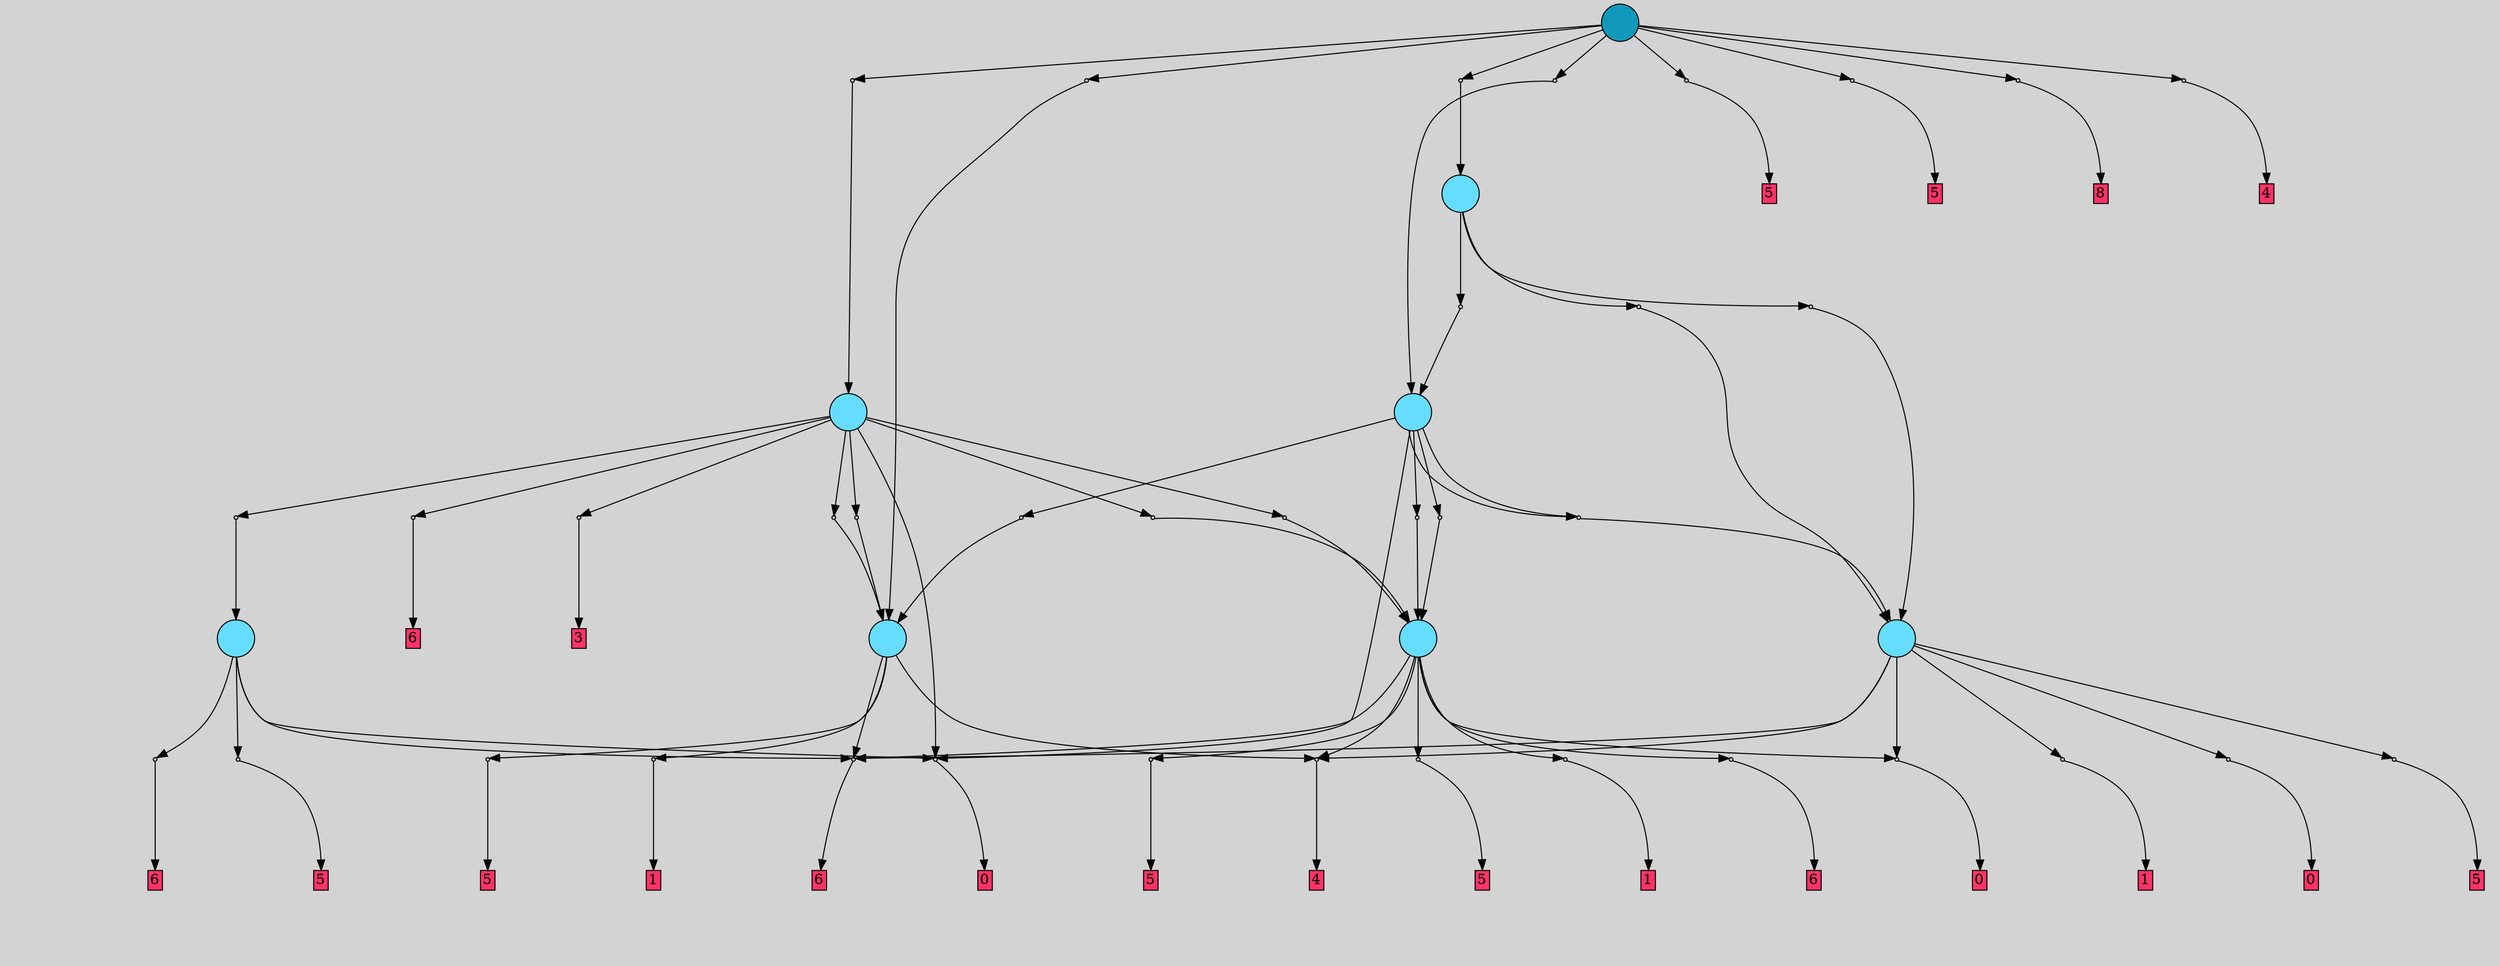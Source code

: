 // File exported with GEGELATI v1.3.1
// On the 2024-07-08 18:40:20
// With the MARL::MarlTPGGraphDotExporter
digraph{
	graph[pad = "0.212, 0.055" bgcolor = lightgray]
	node[shape=circle style = filled label = ""]
		T20 [fillcolor="#66ddff"]
		T26 [fillcolor="#66ddff"]
		T28 [fillcolor="#66ddff"]
		T35 [fillcolor="#66ddff"]
		T69 [fillcolor="#66ddff"]
		T88 [fillcolor="#66ddff"]
		T111 [fillcolor="#66ddff"]
		T179 [fillcolor="#1199bb"]
		P4862 [fillcolor="#cccccc" shape=point] //
		I4862 [shape=box style=invis label="7|0&2|1#0|4&#92;n1|3&4|4#0|2&#92;n"]
		P4862 -> I4862[style=invis]
		A2778 [fillcolor="#ff3366" shape=box margin=0.03 width=0 height=0 label="5"]
		T20 -> P4862 -> A2778
		P4863 [fillcolor="#cccccc" shape=point] //
		I4863 [shape=box style=invis label="1|0&0|5#2|2&#92;n7|5&2|0#0|6&#92;n7|2&2|3#3|2&#92;n3|4&1|1#0|7&#92;n0|5&3|0#2|5&#92;n"]
		P4863 -> I4863[style=invis]
		A2779 [fillcolor="#ff3366" shape=box margin=0.03 width=0 height=0 label="6"]
		T20 -> P4863 -> A2779
		P4864 [fillcolor="#cccccc" shape=point] //
		I4864 [shape=box style=invis label="8|6&2|6#3|3&#92;n1|0&0|5#2|2&#92;n7|5&2|0#0|6&#92;n0|5&3|0#2|5&#92;n3|4&1|1#0|7&#92;n"]
		P4864 -> I4864[style=invis]
		A2780 [fillcolor="#ff3366" shape=box margin=0.03 width=0 height=0 label="6"]
		T20 -> P4864 -> A2780
		P4865 [fillcolor="#cccccc" shape=point] //
		I4865 [shape=box style=invis label="5|6&3|3#4|6&#92;n6|2&0|6#3|1&#92;n0|0&3|7#1|1&#92;n"]
		P4865 -> I4865[style=invis]
		A2781 [fillcolor="#ff3366" shape=box margin=0.03 width=0 height=0 label="0"]
		T20 -> P4865 -> A2781
		P4866 [fillcolor="#cccccc" shape=point] //
		I4866 [shape=box style=invis label="3|3&2|7#1|4&#92;n5|3&1|3#4|1&#92;n1|6&4|4#4|6&#92;n2|5&3|0#2|4&#92;n5|3&3|0#4|7&#92;n"]
		P4866 -> I4866[style=invis]
		A2782 [fillcolor="#ff3366" shape=box margin=0.03 width=0 height=0 label="4"]
		T26 -> P4866 -> A2782
		P4867 [fillcolor="#cccccc" shape=point] //
		I4867 [shape=box style=invis label="3|0&2|7#4|4&#92;n2|6&1|3#0|4&#92;n5|6&0|6#2|3&#92;n8|5&1|6#0|2&#92;n"]
		P4867 -> I4867[style=invis]
		A2783 [fillcolor="#ff3366" shape=box margin=0.03 width=0 height=0 label="5"]
		T26 -> P4867 -> A2783
		T26 -> P4864
		P4868 [fillcolor="#cccccc" shape=point] //
		I4868 [shape=box style=invis label="5|4&2|3#4|0&#92;n6|4&3|7#3|3&#92;n7|3&3|6#2|3&#92;n7|3&1|0#3|0&#92;n1|5&2|3#4|5&#92;n5|3&3|1#4|7&#92;n1|6&0|0#4|5&#92;n"]
		P4868 -> I4868[style=invis]
		A2784 [fillcolor="#ff3366" shape=box margin=0.03 width=0 height=0 label="1"]
		T26 -> P4868 -> A2784
		P4869 [fillcolor="#cccccc" shape=point] //
		I4869 [shape=box style=invis label="0|5&4|2#1|6&#92;n1|3&2|4#1|2&#92;n4|7&4|7#1|0&#92;n0|4&3|7#2|7&#92;n7|0&2|2#1|5&#92;n6|5&4|2#1|1&#92;n8|0&3|3#0|1&#92;n3|4&4|3#2|1&#92;n7|3&0|7#4|3&#92;n3|5&3|1#3|5&#92;n"]
		P4869 -> I4869[style=invis]
		A2785 [fillcolor="#ff3366" shape=box margin=0.03 width=0 height=0 label="0"]
		T28 -> P4869 -> A2785
		P4870 [fillcolor="#cccccc" shape=point] //
		I4870 [shape=box style=invis label="1|0&2|7#2|5&#92;n0|3&4|4#1|0&#92;n1|3&0|0#4|5&#92;n3|5&3|5#2|0&#92;n"]
		P4870 -> I4870[style=invis]
		A2786 [fillcolor="#ff3366" shape=box margin=0.03 width=0 height=0 label="1"]
		T28 -> P4870 -> A2786
		P4871 [fillcolor="#cccccc" shape=point] //
		I4871 [shape=box style=invis label="8|0&3|3#0|1&#92;n1|3&2|4#1|2&#92;n4|7&4|7#1|0&#92;n0|4&3|7#2|7&#92;n7|0&2|2#1|5&#92;n1|5&4|2#1|1&#92;n0|5&4|2#1|6&#92;n3|4&4|3#2|1&#92;n7|3&0|7#4|3&#92;n3|5&3|1#3|5&#92;n"]
		P4871 -> I4871[style=invis]
		A2787 [fillcolor="#ff3366" shape=box margin=0.03 width=0 height=0 label="0"]
		T28 -> P4871 -> A2787
		T28 -> P4864
		P4872 [fillcolor="#cccccc" shape=point] //
		I4872 [shape=box style=invis label="4|0&2|7#2|7&#92;n5|4&1|0#3|2&#92;n4|6&4|7#3|7&#92;n1|5&2|5#2|3&#92;n7|3&0|5#1|0&#92;n"]
		P4872 -> I4872[style=invis]
		A2788 [fillcolor="#ff3366" shape=box margin=0.03 width=0 height=0 label="5"]
		T28 -> P4872 -> A2788
		T28 -> P4866
		P4873 [fillcolor="#cccccc" shape=point] //
		I4873 [shape=box style=invis label="0|3&4|4#0|2&#92;n7|0&2|1#0|4&#92;n"]
		P4873 -> I4873[style=invis]
		A2789 [fillcolor="#ff3366" shape=box margin=0.03 width=0 height=0 label="5"]
		T35 -> P4873 -> A2789
		T35 -> P4864
		P4874 [fillcolor="#cccccc" shape=point] //
		I4874 [shape=box style=invis label="1|0&2|7#2|5&#92;n3|5&3|5#2|0&#92;n1|1&0|0#4|5&#92;n"]
		P4874 -> I4874[style=invis]
		A2790 [fillcolor="#ff3366" shape=box margin=0.03 width=0 height=0 label="1"]
		T35 -> P4874 -> A2790
		T35 -> P4869
		P4875 [fillcolor="#cccccc" shape=point] //
		I4875 [shape=box style=invis label="7|5&2|0#0|6&#92;n1|0&0|5#2|2&#92;n3|4&1|1#0|7&#92;n0|5&4|0#2|5&#92;n"]
		P4875 -> I4875[style=invis]
		A2791 [fillcolor="#ff3366" shape=box margin=0.03 width=0 height=0 label="6"]
		T35 -> P4875 -> A2791
		T35 -> P4866
		P4876 [fillcolor="#cccccc" shape=point] //
		I4876 [shape=box style=invis label="7|0&2|1#1|4&#92;n0|3&4|4#0|2&#92;n"]
		P4876 -> I4876[style=invis]
		A2792 [fillcolor="#ff3366" shape=box margin=0.03 width=0 height=0 label="5"]
		T35 -> P4876 -> A2792
		P4877 [fillcolor="#cccccc" shape=point] //
		I4877 [shape=box style=invis label="7|2&2|7#2|3&#92;n6|0&3|2#0|3&#92;n"]
		P4877 -> I4877[style=invis]
		T69 -> P4877 -> T35
		P4878 [fillcolor="#cccccc" shape=point] //
		I4878 [shape=box style=invis label="1|5&3|1#4|6&#92;n4|2&0|5#2|5&#92;n2|0&1|0#4|2&#92;n1|5&2|6#3|7&#92;n2|4&4|0#3|6&#92;n3|5&2|3#0|1&#92;n3|7&3|5#0|0&#92;n0|3&3|6#2|3&#92;n5|3&0|3#4|4&#92;n5|3&3|1#4|3&#92;n"]
		P4878 -> I4878[style=invis]
		T69 -> P4878 -> T26
		T69 -> P4865
		P4879 [fillcolor="#cccccc" shape=point] //
		I4879 [shape=box style=invis label="2|2&4|4#1|6&#92;n3|5&1|1#0|7&#92;n7|5&2|0#0|6&#92;n0|6&2|0#2|5&#92;n1|0&0|5#2|7&#92;n8|6&2|6#3|3&#92;n"]
		P4879 -> I4879[style=invis]
		T69 -> P4879 -> T28
		T69 -> P4879
		P4880 [fillcolor="#cccccc" shape=point] //
		I4880 [shape=box style=invis label="6|0&4|4#0|0&#92;n7|3&2|2#2|1&#92;n"]
		P4880 -> I4880[style=invis]
		T69 -> P4880 -> T35
		P4881 [fillcolor="#cccccc" shape=point] //
		I4881 [shape=box style=invis label="7|3&2|2#2|1&#92;n6|0&4|3#0|0&#92;n"]
		P4881 -> I4881[style=invis]
		T88 -> P4881 -> T35
		P4882 [fillcolor="#cccccc" shape=point] //
		I4882 [shape=box style=invis label="8|1&3|1#1|3&#92;n2|5&3|4#4|6&#92;n1|7&4|6#2|5&#92;n5|3&0|3#0|4&#92;n1|3&3|6#3|1&#92;n5|6&1|7#3|2&#92;n7|2&3|6#1|3&#92;n0|0&4|4#4|3&#92;n5|3&3|1#4|1&#92;n3|5&2|6#0|1&#92;n"]
		P4882 -> I4882[style=invis]
		T88 -> P4882 -> T26
		P4883 [fillcolor="#cccccc" shape=point] //
		I4883 [shape=box style=invis label="5|6&3|3#0|6&#92;n0|0&3|4#1|1&#92;n"]
		P4883 -> I4883[style=invis]
		T88 -> P4883 -> T20
		T88 -> P4865
		P4884 [fillcolor="#cccccc" shape=point] //
		I4884 [shape=box style=invis label="1|5&3|1#4|6&#92;n5|3&3|1#4|3&#92;n2|6&4|3#4|6&#92;n2|0&1|0#4|2&#92;n1|5&2|6#3|7&#92;n2|4&4|0#3|6&#92;n3|5&2|3#0|1&#92;n7|3&3|6#2|3&#92;n5|3&0|3#4|4&#92;n3|2&0|5#2|5&#92;n"]
		P4884 -> I4884[style=invis]
		T88 -> P4884 -> T26
		P4885 [fillcolor="#cccccc" shape=point] //
		I4885 [shape=box style=invis label="8|6&2|6#3|3&#92;n0|5&3|0#2|5&#92;n7|5&1|0#0|6&#92;n1|0&0|5#2|2&#92;n3|4&1|1#0|7&#92;n"]
		P4885 -> I4885[style=invis]
		A2793 [fillcolor="#ff3366" shape=box margin=0.03 width=0 height=0 label="6"]
		T88 -> P4885 -> A2793
		P4886 [fillcolor="#cccccc" shape=point] //
		I4886 [shape=box style=invis label="4|3&2|2#4|6&#92;n3|0&2|3#4|0&#92;n"]
		P4886 -> I4886[style=invis]
		A2794 [fillcolor="#ff3366" shape=box margin=0.03 width=0 height=0 label="3"]
		T88 -> P4886 -> A2794
		P4887 [fillcolor="#cccccc" shape=point] //
		I4887 [shape=box style=invis label="7|3&2|2#2|1&#92;n6|0&4|4#0|7&#92;n"]
		P4887 -> I4887[style=invis]
		T88 -> P4887 -> T35
		P4888 [fillcolor="#cccccc" shape=point] //
		I4888 [shape=box style=invis label="2|4&4|0#3|6&#92;n5|3&3|1#4|3&#92;n3|2&0|5#2|5&#92;n1|5&3|1#4|6&#92;n3|5&2|3#0|1&#92;n7|3&2|6#2|3&#92;n5|2&0|3#4|4&#92;n1|5&2|6#3|7&#92;n"]
		P4888 -> I4888[style=invis]
		T111 -> P4888 -> T69
		P4889 [fillcolor="#cccccc" shape=point] //
		I4889 [shape=box style=invis label="8|6&2|0#3|3&#92;n3|2&2|7#4|1&#92;n7|5&2|0#0|6&#92;n3|5&1|1#0|7&#92;n0|6&3|0#2|5&#92;n6|2&4|4#1|6&#92;n0|5&1|0#4|6&#92;n1|0&0|5#2|7&#92;n"]
		P4889 -> I4889[style=invis]
		T111 -> P4889 -> T28
		P4890 [fillcolor="#cccccc" shape=point] //
		I4890 [shape=box style=invis label="8|6&2|6#3|3&#92;n3|5&1|1#0|7&#92;n7|5&2|0#0|6&#92;n0|6&3|0#2|5&#92;n1|0&0|5#2|7&#92;n2|2&4|4#1|6&#92;n"]
		P4890 -> I4890[style=invis]
		T111 -> P4890 -> T28
		P4891 [fillcolor="#cccccc" shape=point] //
		I4891 [shape=box style=invis label="1|5&3|1#4|6&#92;n5|3&2|2#2|1&#92;n3|3&4|0#3|3&#92;n3|7&4|5#0|7&#92;n3|6&0|7#3|2&#92;n5|3&3|6#3|1&#92;n4|5&4|5#2|4&#92;n"]
		P4891 -> I4891[style=invis]
		T179 -> P4891 -> T69
		P4892 [fillcolor="#cccccc" shape=point] //
		I4892 [shape=box style=invis label="0|4&4|7#2|6&#92;n0|1&2|5#0|1&#92;n2|0&2|1#0|1&#92;n5|4&3|3#1|6&#92;n"]
		P4892 -> I4892[style=invis]
		A2795 [fillcolor="#ff3366" shape=box margin=0.03 width=0 height=0 label="5"]
		T179 -> P4892 -> A2795
		P4893 [fillcolor="#cccccc" shape=point] //
		I4893 [shape=box style=invis label="8|1&3|1#1|3&#92;n2|5&3|4#4|6&#92;n7|2&3|6#1|3&#92;n5|3&2|3#0|4&#92;n5|6&1|7#3|2&#92;n1|7&4|6#2|5&#92;n0|0&4|4#4|3&#92;n5|3&3|1#4|1&#92;n3|5&2|6#0|1&#92;n"]
		P4893 -> I4893[style=invis]
		T179 -> P4893 -> T26
		P4894 [fillcolor="#cccccc" shape=point] //
		I4894 [shape=box style=invis label="8|7&3|2#1|1&#92;n2|2&1|1#3|7&#92;n4|5&3|1#0|7&#92;n8|2&4|4#3|1&#92;n4|0&4|3#3|6&#92;n"]
		P4894 -> I4894[style=invis]
		T179 -> P4894 -> T111
		P4895 [fillcolor="#cccccc" shape=point] //
		I4895 [shape=box style=invis label="1|2&0|1#2|0&#92;n3|0&2|2#4|2&#92;n"]
		P4895 -> I4895[style=invis]
		A2796 [fillcolor="#ff3366" shape=box margin=0.03 width=0 height=0 label="5"]
		T179 -> P4895 -> A2796
		P4896 [fillcolor="#cccccc" shape=point] //
		I4896 [shape=box style=invis label="6|7&4|4#2|1&#92;n4|6&1|2#4|3&#92;n3|4&4|2#1|1&#92;n7|6&3|2#1|6&#92;n4|0&3|3#4|5&#92;n5|4&2|6#3|7&#92;n3|2&0|1#3|1&#92;n"]
		P4896 -> I4896[style=invis]
		T179 -> P4896 -> T88
		P4897 [fillcolor="#cccccc" shape=point] //
		I4897 [shape=box style=invis label="6|5&2|1#4|3&#92;n6|4&3|5#0|7&#92;n0|0&3|5#4|5&#92;n5|1&4|3#4|2&#92;n4|2&0|6#4|5&#92;n3|5&4|3#1|2&#92;n"]
		P4897 -> I4897[style=invis]
		A2797 [fillcolor="#ff3366" shape=box margin=0.03 width=0 height=0 label="8"]
		T179 -> P4897 -> A2797
		P4898 [fillcolor="#cccccc" shape=point] //
		I4898 [shape=box style=invis label="5|7&3|0#1|1&#92;n1|1&0|7#1|4&#92;n7|4&0|4#4|3&#92;n2|7&3|1#2|5&#92;n8|4&3|1#1|7&#92;n1|2&1|3#4|4&#92;n8|0&2|5#4|1&#92;n4|7&1|4#3|0&#92;n4|3&0|5#3|6&#92;n"]
		P4898 -> I4898[style=invis]
		A2798 [fillcolor="#ff3366" shape=box margin=0.03 width=0 height=0 label="4"]
		T179 -> P4898 -> A2798
		{ rank= same T179 }
}
